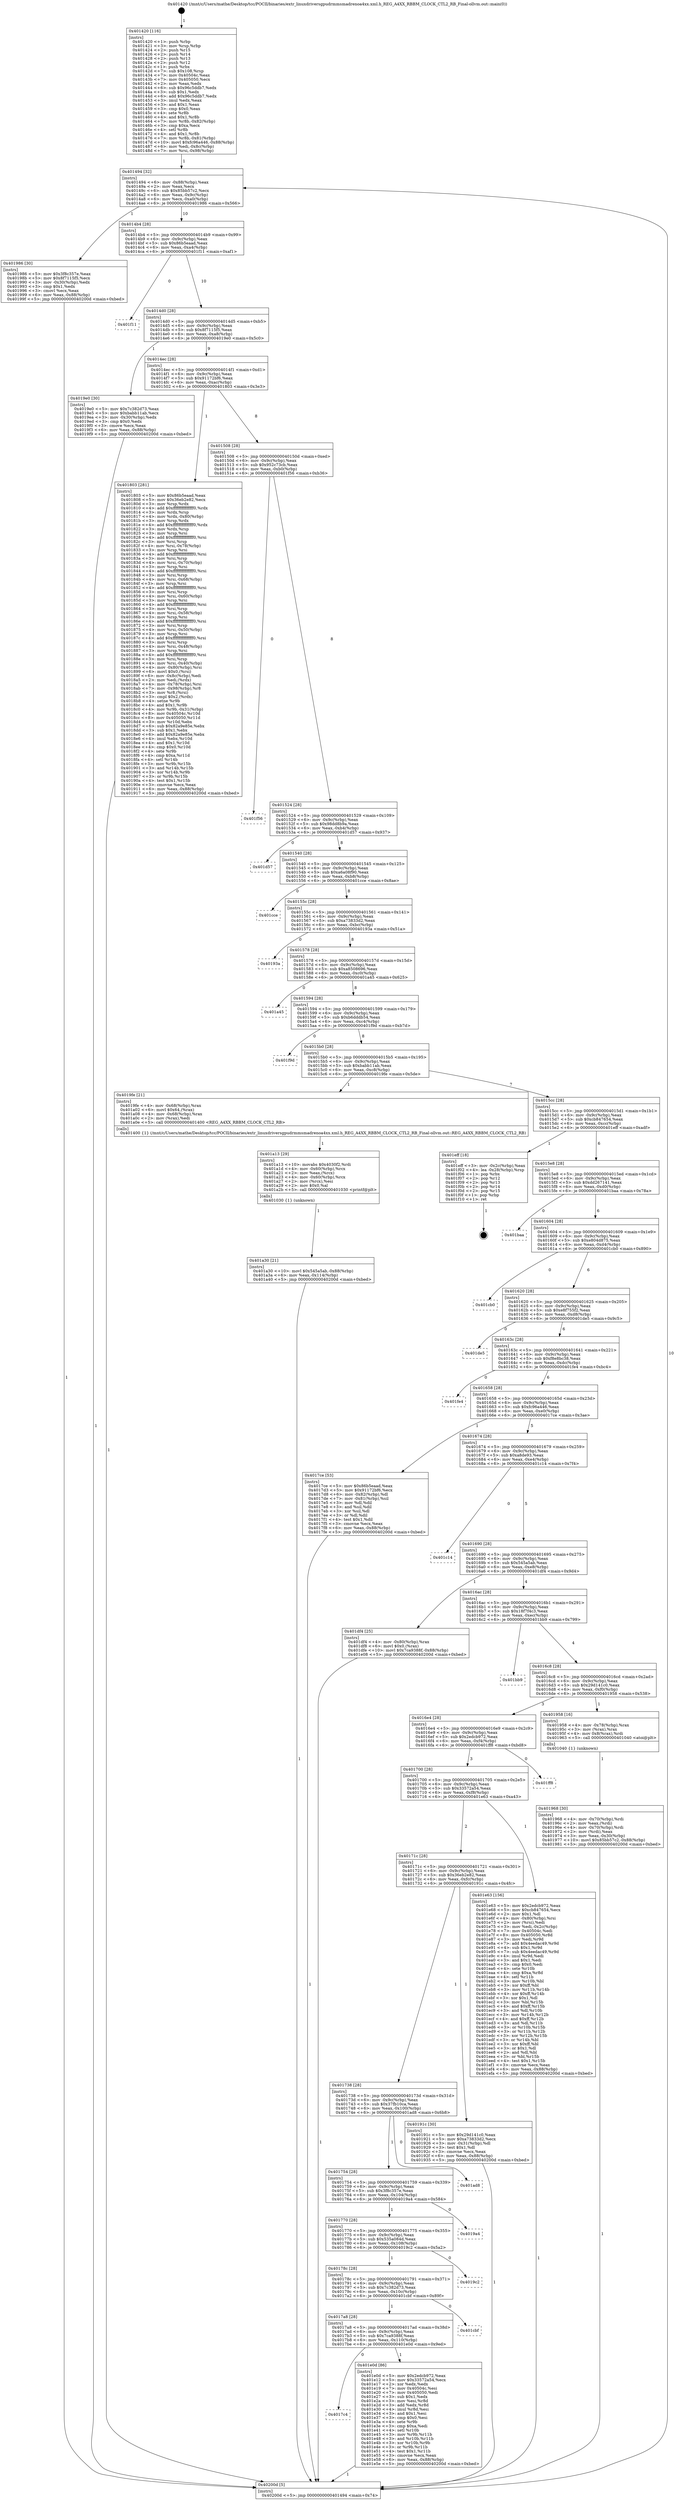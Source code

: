 digraph "0x401420" {
  label = "0x401420 (/mnt/c/Users/mathe/Desktop/tcc/POCII/binaries/extr_linuxdriversgpudrmmsmadrenoa4xx.xml.h_REG_A4XX_RBBM_CLOCK_CTL2_RB_Final-ollvm.out::main(0))"
  labelloc = "t"
  node[shape=record]

  Entry [label="",width=0.3,height=0.3,shape=circle,fillcolor=black,style=filled]
  "0x401494" [label="{
     0x401494 [32]\l
     | [instrs]\l
     &nbsp;&nbsp;0x401494 \<+6\>: mov -0x88(%rbp),%eax\l
     &nbsp;&nbsp;0x40149a \<+2\>: mov %eax,%ecx\l
     &nbsp;&nbsp;0x40149c \<+6\>: sub $0x85bb57c2,%ecx\l
     &nbsp;&nbsp;0x4014a2 \<+6\>: mov %eax,-0x9c(%rbp)\l
     &nbsp;&nbsp;0x4014a8 \<+6\>: mov %ecx,-0xa0(%rbp)\l
     &nbsp;&nbsp;0x4014ae \<+6\>: je 0000000000401986 \<main+0x566\>\l
  }"]
  "0x401986" [label="{
     0x401986 [30]\l
     | [instrs]\l
     &nbsp;&nbsp;0x401986 \<+5\>: mov $0x3f8c357e,%eax\l
     &nbsp;&nbsp;0x40198b \<+5\>: mov $0x8f7115f5,%ecx\l
     &nbsp;&nbsp;0x401990 \<+3\>: mov -0x30(%rbp),%edx\l
     &nbsp;&nbsp;0x401993 \<+3\>: cmp $0x1,%edx\l
     &nbsp;&nbsp;0x401996 \<+3\>: cmovl %ecx,%eax\l
     &nbsp;&nbsp;0x401999 \<+6\>: mov %eax,-0x88(%rbp)\l
     &nbsp;&nbsp;0x40199f \<+5\>: jmp 000000000040200d \<main+0xbed\>\l
  }"]
  "0x4014b4" [label="{
     0x4014b4 [28]\l
     | [instrs]\l
     &nbsp;&nbsp;0x4014b4 \<+5\>: jmp 00000000004014b9 \<main+0x99\>\l
     &nbsp;&nbsp;0x4014b9 \<+6\>: mov -0x9c(%rbp),%eax\l
     &nbsp;&nbsp;0x4014bf \<+5\>: sub $0x86b5eaad,%eax\l
     &nbsp;&nbsp;0x4014c4 \<+6\>: mov %eax,-0xa4(%rbp)\l
     &nbsp;&nbsp;0x4014ca \<+6\>: je 0000000000401f11 \<main+0xaf1\>\l
  }"]
  Exit [label="",width=0.3,height=0.3,shape=circle,fillcolor=black,style=filled,peripheries=2]
  "0x401f11" [label="{
     0x401f11\l
  }", style=dashed]
  "0x4014d0" [label="{
     0x4014d0 [28]\l
     | [instrs]\l
     &nbsp;&nbsp;0x4014d0 \<+5\>: jmp 00000000004014d5 \<main+0xb5\>\l
     &nbsp;&nbsp;0x4014d5 \<+6\>: mov -0x9c(%rbp),%eax\l
     &nbsp;&nbsp;0x4014db \<+5\>: sub $0x8f7115f5,%eax\l
     &nbsp;&nbsp;0x4014e0 \<+6\>: mov %eax,-0xa8(%rbp)\l
     &nbsp;&nbsp;0x4014e6 \<+6\>: je 00000000004019e0 \<main+0x5c0\>\l
  }"]
  "0x4017c4" [label="{
     0x4017c4\l
  }", style=dashed]
  "0x4019e0" [label="{
     0x4019e0 [30]\l
     | [instrs]\l
     &nbsp;&nbsp;0x4019e0 \<+5\>: mov $0x7c382d73,%eax\l
     &nbsp;&nbsp;0x4019e5 \<+5\>: mov $0xbabb11ab,%ecx\l
     &nbsp;&nbsp;0x4019ea \<+3\>: mov -0x30(%rbp),%edx\l
     &nbsp;&nbsp;0x4019ed \<+3\>: cmp $0x0,%edx\l
     &nbsp;&nbsp;0x4019f0 \<+3\>: cmove %ecx,%eax\l
     &nbsp;&nbsp;0x4019f3 \<+6\>: mov %eax,-0x88(%rbp)\l
     &nbsp;&nbsp;0x4019f9 \<+5\>: jmp 000000000040200d \<main+0xbed\>\l
  }"]
  "0x4014ec" [label="{
     0x4014ec [28]\l
     | [instrs]\l
     &nbsp;&nbsp;0x4014ec \<+5\>: jmp 00000000004014f1 \<main+0xd1\>\l
     &nbsp;&nbsp;0x4014f1 \<+6\>: mov -0x9c(%rbp),%eax\l
     &nbsp;&nbsp;0x4014f7 \<+5\>: sub $0x91172bf6,%eax\l
     &nbsp;&nbsp;0x4014fc \<+6\>: mov %eax,-0xac(%rbp)\l
     &nbsp;&nbsp;0x401502 \<+6\>: je 0000000000401803 \<main+0x3e3\>\l
  }"]
  "0x401e0d" [label="{
     0x401e0d [86]\l
     | [instrs]\l
     &nbsp;&nbsp;0x401e0d \<+5\>: mov $0x2edcb972,%eax\l
     &nbsp;&nbsp;0x401e12 \<+5\>: mov $0x33572a54,%ecx\l
     &nbsp;&nbsp;0x401e17 \<+2\>: xor %edx,%edx\l
     &nbsp;&nbsp;0x401e19 \<+7\>: mov 0x40504c,%esi\l
     &nbsp;&nbsp;0x401e20 \<+7\>: mov 0x405050,%edi\l
     &nbsp;&nbsp;0x401e27 \<+3\>: sub $0x1,%edx\l
     &nbsp;&nbsp;0x401e2a \<+3\>: mov %esi,%r8d\l
     &nbsp;&nbsp;0x401e2d \<+3\>: add %edx,%r8d\l
     &nbsp;&nbsp;0x401e30 \<+4\>: imul %r8d,%esi\l
     &nbsp;&nbsp;0x401e34 \<+3\>: and $0x1,%esi\l
     &nbsp;&nbsp;0x401e37 \<+3\>: cmp $0x0,%esi\l
     &nbsp;&nbsp;0x401e3a \<+4\>: sete %r9b\l
     &nbsp;&nbsp;0x401e3e \<+3\>: cmp $0xa,%edi\l
     &nbsp;&nbsp;0x401e41 \<+4\>: setl %r10b\l
     &nbsp;&nbsp;0x401e45 \<+3\>: mov %r9b,%r11b\l
     &nbsp;&nbsp;0x401e48 \<+3\>: and %r10b,%r11b\l
     &nbsp;&nbsp;0x401e4b \<+3\>: xor %r10b,%r9b\l
     &nbsp;&nbsp;0x401e4e \<+3\>: or %r9b,%r11b\l
     &nbsp;&nbsp;0x401e51 \<+4\>: test $0x1,%r11b\l
     &nbsp;&nbsp;0x401e55 \<+3\>: cmovne %ecx,%eax\l
     &nbsp;&nbsp;0x401e58 \<+6\>: mov %eax,-0x88(%rbp)\l
     &nbsp;&nbsp;0x401e5e \<+5\>: jmp 000000000040200d \<main+0xbed\>\l
  }"]
  "0x401803" [label="{
     0x401803 [281]\l
     | [instrs]\l
     &nbsp;&nbsp;0x401803 \<+5\>: mov $0x86b5eaad,%eax\l
     &nbsp;&nbsp;0x401808 \<+5\>: mov $0x36eb2e82,%ecx\l
     &nbsp;&nbsp;0x40180d \<+3\>: mov %rsp,%rdx\l
     &nbsp;&nbsp;0x401810 \<+4\>: add $0xfffffffffffffff0,%rdx\l
     &nbsp;&nbsp;0x401814 \<+3\>: mov %rdx,%rsp\l
     &nbsp;&nbsp;0x401817 \<+4\>: mov %rdx,-0x80(%rbp)\l
     &nbsp;&nbsp;0x40181b \<+3\>: mov %rsp,%rdx\l
     &nbsp;&nbsp;0x40181e \<+4\>: add $0xfffffffffffffff0,%rdx\l
     &nbsp;&nbsp;0x401822 \<+3\>: mov %rdx,%rsp\l
     &nbsp;&nbsp;0x401825 \<+3\>: mov %rsp,%rsi\l
     &nbsp;&nbsp;0x401828 \<+4\>: add $0xfffffffffffffff0,%rsi\l
     &nbsp;&nbsp;0x40182c \<+3\>: mov %rsi,%rsp\l
     &nbsp;&nbsp;0x40182f \<+4\>: mov %rsi,-0x78(%rbp)\l
     &nbsp;&nbsp;0x401833 \<+3\>: mov %rsp,%rsi\l
     &nbsp;&nbsp;0x401836 \<+4\>: add $0xfffffffffffffff0,%rsi\l
     &nbsp;&nbsp;0x40183a \<+3\>: mov %rsi,%rsp\l
     &nbsp;&nbsp;0x40183d \<+4\>: mov %rsi,-0x70(%rbp)\l
     &nbsp;&nbsp;0x401841 \<+3\>: mov %rsp,%rsi\l
     &nbsp;&nbsp;0x401844 \<+4\>: add $0xfffffffffffffff0,%rsi\l
     &nbsp;&nbsp;0x401848 \<+3\>: mov %rsi,%rsp\l
     &nbsp;&nbsp;0x40184b \<+4\>: mov %rsi,-0x68(%rbp)\l
     &nbsp;&nbsp;0x40184f \<+3\>: mov %rsp,%rsi\l
     &nbsp;&nbsp;0x401852 \<+4\>: add $0xfffffffffffffff0,%rsi\l
     &nbsp;&nbsp;0x401856 \<+3\>: mov %rsi,%rsp\l
     &nbsp;&nbsp;0x401859 \<+4\>: mov %rsi,-0x60(%rbp)\l
     &nbsp;&nbsp;0x40185d \<+3\>: mov %rsp,%rsi\l
     &nbsp;&nbsp;0x401860 \<+4\>: add $0xfffffffffffffff0,%rsi\l
     &nbsp;&nbsp;0x401864 \<+3\>: mov %rsi,%rsp\l
     &nbsp;&nbsp;0x401867 \<+4\>: mov %rsi,-0x58(%rbp)\l
     &nbsp;&nbsp;0x40186b \<+3\>: mov %rsp,%rsi\l
     &nbsp;&nbsp;0x40186e \<+4\>: add $0xfffffffffffffff0,%rsi\l
     &nbsp;&nbsp;0x401872 \<+3\>: mov %rsi,%rsp\l
     &nbsp;&nbsp;0x401875 \<+4\>: mov %rsi,-0x50(%rbp)\l
     &nbsp;&nbsp;0x401879 \<+3\>: mov %rsp,%rsi\l
     &nbsp;&nbsp;0x40187c \<+4\>: add $0xfffffffffffffff0,%rsi\l
     &nbsp;&nbsp;0x401880 \<+3\>: mov %rsi,%rsp\l
     &nbsp;&nbsp;0x401883 \<+4\>: mov %rsi,-0x48(%rbp)\l
     &nbsp;&nbsp;0x401887 \<+3\>: mov %rsp,%rsi\l
     &nbsp;&nbsp;0x40188a \<+4\>: add $0xfffffffffffffff0,%rsi\l
     &nbsp;&nbsp;0x40188e \<+3\>: mov %rsi,%rsp\l
     &nbsp;&nbsp;0x401891 \<+4\>: mov %rsi,-0x40(%rbp)\l
     &nbsp;&nbsp;0x401895 \<+4\>: mov -0x80(%rbp),%rsi\l
     &nbsp;&nbsp;0x401899 \<+6\>: movl $0x0,(%rsi)\l
     &nbsp;&nbsp;0x40189f \<+6\>: mov -0x8c(%rbp),%edi\l
     &nbsp;&nbsp;0x4018a5 \<+2\>: mov %edi,(%rdx)\l
     &nbsp;&nbsp;0x4018a7 \<+4\>: mov -0x78(%rbp),%rsi\l
     &nbsp;&nbsp;0x4018ab \<+7\>: mov -0x98(%rbp),%r8\l
     &nbsp;&nbsp;0x4018b2 \<+3\>: mov %r8,(%rsi)\l
     &nbsp;&nbsp;0x4018b5 \<+3\>: cmpl $0x2,(%rdx)\l
     &nbsp;&nbsp;0x4018b8 \<+4\>: setne %r9b\l
     &nbsp;&nbsp;0x4018bc \<+4\>: and $0x1,%r9b\l
     &nbsp;&nbsp;0x4018c0 \<+4\>: mov %r9b,-0x31(%rbp)\l
     &nbsp;&nbsp;0x4018c4 \<+8\>: mov 0x40504c,%r10d\l
     &nbsp;&nbsp;0x4018cc \<+8\>: mov 0x405050,%r11d\l
     &nbsp;&nbsp;0x4018d4 \<+3\>: mov %r10d,%ebx\l
     &nbsp;&nbsp;0x4018d7 \<+6\>: sub $0x82a9e85e,%ebx\l
     &nbsp;&nbsp;0x4018dd \<+3\>: sub $0x1,%ebx\l
     &nbsp;&nbsp;0x4018e0 \<+6\>: add $0x82a9e85e,%ebx\l
     &nbsp;&nbsp;0x4018e6 \<+4\>: imul %ebx,%r10d\l
     &nbsp;&nbsp;0x4018ea \<+4\>: and $0x1,%r10d\l
     &nbsp;&nbsp;0x4018ee \<+4\>: cmp $0x0,%r10d\l
     &nbsp;&nbsp;0x4018f2 \<+4\>: sete %r9b\l
     &nbsp;&nbsp;0x4018f6 \<+4\>: cmp $0xa,%r11d\l
     &nbsp;&nbsp;0x4018fa \<+4\>: setl %r14b\l
     &nbsp;&nbsp;0x4018fe \<+3\>: mov %r9b,%r15b\l
     &nbsp;&nbsp;0x401901 \<+3\>: and %r14b,%r15b\l
     &nbsp;&nbsp;0x401904 \<+3\>: xor %r14b,%r9b\l
     &nbsp;&nbsp;0x401907 \<+3\>: or %r9b,%r15b\l
     &nbsp;&nbsp;0x40190a \<+4\>: test $0x1,%r15b\l
     &nbsp;&nbsp;0x40190e \<+3\>: cmovne %ecx,%eax\l
     &nbsp;&nbsp;0x401911 \<+6\>: mov %eax,-0x88(%rbp)\l
     &nbsp;&nbsp;0x401917 \<+5\>: jmp 000000000040200d \<main+0xbed\>\l
  }"]
  "0x401508" [label="{
     0x401508 [28]\l
     | [instrs]\l
     &nbsp;&nbsp;0x401508 \<+5\>: jmp 000000000040150d \<main+0xed\>\l
     &nbsp;&nbsp;0x40150d \<+6\>: mov -0x9c(%rbp),%eax\l
     &nbsp;&nbsp;0x401513 \<+5\>: sub $0x952c73cb,%eax\l
     &nbsp;&nbsp;0x401518 \<+6\>: mov %eax,-0xb0(%rbp)\l
     &nbsp;&nbsp;0x40151e \<+6\>: je 0000000000401f56 \<main+0xb36\>\l
  }"]
  "0x4017a8" [label="{
     0x4017a8 [28]\l
     | [instrs]\l
     &nbsp;&nbsp;0x4017a8 \<+5\>: jmp 00000000004017ad \<main+0x38d\>\l
     &nbsp;&nbsp;0x4017ad \<+6\>: mov -0x9c(%rbp),%eax\l
     &nbsp;&nbsp;0x4017b3 \<+5\>: sub $0x7ca9388f,%eax\l
     &nbsp;&nbsp;0x4017b8 \<+6\>: mov %eax,-0x110(%rbp)\l
     &nbsp;&nbsp;0x4017be \<+6\>: je 0000000000401e0d \<main+0x9ed\>\l
  }"]
  "0x401f56" [label="{
     0x401f56\l
  }", style=dashed]
  "0x401524" [label="{
     0x401524 [28]\l
     | [instrs]\l
     &nbsp;&nbsp;0x401524 \<+5\>: jmp 0000000000401529 \<main+0x109\>\l
     &nbsp;&nbsp;0x401529 \<+6\>: mov -0x9c(%rbp),%eax\l
     &nbsp;&nbsp;0x40152f \<+5\>: sub $0x98dd8b9a,%eax\l
     &nbsp;&nbsp;0x401534 \<+6\>: mov %eax,-0xb4(%rbp)\l
     &nbsp;&nbsp;0x40153a \<+6\>: je 0000000000401d57 \<main+0x937\>\l
  }"]
  "0x401cbf" [label="{
     0x401cbf\l
  }", style=dashed]
  "0x401d57" [label="{
     0x401d57\l
  }", style=dashed]
  "0x401540" [label="{
     0x401540 [28]\l
     | [instrs]\l
     &nbsp;&nbsp;0x401540 \<+5\>: jmp 0000000000401545 \<main+0x125\>\l
     &nbsp;&nbsp;0x401545 \<+6\>: mov -0x9c(%rbp),%eax\l
     &nbsp;&nbsp;0x40154b \<+5\>: sub $0xa6a08f90,%eax\l
     &nbsp;&nbsp;0x401550 \<+6\>: mov %eax,-0xb8(%rbp)\l
     &nbsp;&nbsp;0x401556 \<+6\>: je 0000000000401cce \<main+0x8ae\>\l
  }"]
  "0x40178c" [label="{
     0x40178c [28]\l
     | [instrs]\l
     &nbsp;&nbsp;0x40178c \<+5\>: jmp 0000000000401791 \<main+0x371\>\l
     &nbsp;&nbsp;0x401791 \<+6\>: mov -0x9c(%rbp),%eax\l
     &nbsp;&nbsp;0x401797 \<+5\>: sub $0x7c382d73,%eax\l
     &nbsp;&nbsp;0x40179c \<+6\>: mov %eax,-0x10c(%rbp)\l
     &nbsp;&nbsp;0x4017a2 \<+6\>: je 0000000000401cbf \<main+0x89f\>\l
  }"]
  "0x401cce" [label="{
     0x401cce\l
  }", style=dashed]
  "0x40155c" [label="{
     0x40155c [28]\l
     | [instrs]\l
     &nbsp;&nbsp;0x40155c \<+5\>: jmp 0000000000401561 \<main+0x141\>\l
     &nbsp;&nbsp;0x401561 \<+6\>: mov -0x9c(%rbp),%eax\l
     &nbsp;&nbsp;0x401567 \<+5\>: sub $0xa73833d2,%eax\l
     &nbsp;&nbsp;0x40156c \<+6\>: mov %eax,-0xbc(%rbp)\l
     &nbsp;&nbsp;0x401572 \<+6\>: je 000000000040193a \<main+0x51a\>\l
  }"]
  "0x4019c2" [label="{
     0x4019c2\l
  }", style=dashed]
  "0x40193a" [label="{
     0x40193a\l
  }", style=dashed]
  "0x401578" [label="{
     0x401578 [28]\l
     | [instrs]\l
     &nbsp;&nbsp;0x401578 \<+5\>: jmp 000000000040157d \<main+0x15d\>\l
     &nbsp;&nbsp;0x40157d \<+6\>: mov -0x9c(%rbp),%eax\l
     &nbsp;&nbsp;0x401583 \<+5\>: sub $0xa8508696,%eax\l
     &nbsp;&nbsp;0x401588 \<+6\>: mov %eax,-0xc0(%rbp)\l
     &nbsp;&nbsp;0x40158e \<+6\>: je 0000000000401a45 \<main+0x625\>\l
  }"]
  "0x401770" [label="{
     0x401770 [28]\l
     | [instrs]\l
     &nbsp;&nbsp;0x401770 \<+5\>: jmp 0000000000401775 \<main+0x355\>\l
     &nbsp;&nbsp;0x401775 \<+6\>: mov -0x9c(%rbp),%eax\l
     &nbsp;&nbsp;0x40177b \<+5\>: sub $0x535a084d,%eax\l
     &nbsp;&nbsp;0x401780 \<+6\>: mov %eax,-0x108(%rbp)\l
     &nbsp;&nbsp;0x401786 \<+6\>: je 00000000004019c2 \<main+0x5a2\>\l
  }"]
  "0x401a45" [label="{
     0x401a45\l
  }", style=dashed]
  "0x401594" [label="{
     0x401594 [28]\l
     | [instrs]\l
     &nbsp;&nbsp;0x401594 \<+5\>: jmp 0000000000401599 \<main+0x179\>\l
     &nbsp;&nbsp;0x401599 \<+6\>: mov -0x9c(%rbp),%eax\l
     &nbsp;&nbsp;0x40159f \<+5\>: sub $0xb6dddb54,%eax\l
     &nbsp;&nbsp;0x4015a4 \<+6\>: mov %eax,-0xc4(%rbp)\l
     &nbsp;&nbsp;0x4015aa \<+6\>: je 0000000000401f9d \<main+0xb7d\>\l
  }"]
  "0x4019a4" [label="{
     0x4019a4\l
  }", style=dashed]
  "0x401f9d" [label="{
     0x401f9d\l
  }", style=dashed]
  "0x4015b0" [label="{
     0x4015b0 [28]\l
     | [instrs]\l
     &nbsp;&nbsp;0x4015b0 \<+5\>: jmp 00000000004015b5 \<main+0x195\>\l
     &nbsp;&nbsp;0x4015b5 \<+6\>: mov -0x9c(%rbp),%eax\l
     &nbsp;&nbsp;0x4015bb \<+5\>: sub $0xbabb11ab,%eax\l
     &nbsp;&nbsp;0x4015c0 \<+6\>: mov %eax,-0xc8(%rbp)\l
     &nbsp;&nbsp;0x4015c6 \<+6\>: je 00000000004019fe \<main+0x5de\>\l
  }"]
  "0x401754" [label="{
     0x401754 [28]\l
     | [instrs]\l
     &nbsp;&nbsp;0x401754 \<+5\>: jmp 0000000000401759 \<main+0x339\>\l
     &nbsp;&nbsp;0x401759 \<+6\>: mov -0x9c(%rbp),%eax\l
     &nbsp;&nbsp;0x40175f \<+5\>: sub $0x3f8c357e,%eax\l
     &nbsp;&nbsp;0x401764 \<+6\>: mov %eax,-0x104(%rbp)\l
     &nbsp;&nbsp;0x40176a \<+6\>: je 00000000004019a4 \<main+0x584\>\l
  }"]
  "0x4019fe" [label="{
     0x4019fe [21]\l
     | [instrs]\l
     &nbsp;&nbsp;0x4019fe \<+4\>: mov -0x68(%rbp),%rax\l
     &nbsp;&nbsp;0x401a02 \<+6\>: movl $0x64,(%rax)\l
     &nbsp;&nbsp;0x401a08 \<+4\>: mov -0x68(%rbp),%rax\l
     &nbsp;&nbsp;0x401a0c \<+2\>: mov (%rax),%edi\l
     &nbsp;&nbsp;0x401a0e \<+5\>: call 0000000000401400 \<REG_A4XX_RBBM_CLOCK_CTL2_RB\>\l
     | [calls]\l
     &nbsp;&nbsp;0x401400 \{1\} (/mnt/c/Users/mathe/Desktop/tcc/POCII/binaries/extr_linuxdriversgpudrmmsmadrenoa4xx.xml.h_REG_A4XX_RBBM_CLOCK_CTL2_RB_Final-ollvm.out::REG_A4XX_RBBM_CLOCK_CTL2_RB)\l
  }"]
  "0x4015cc" [label="{
     0x4015cc [28]\l
     | [instrs]\l
     &nbsp;&nbsp;0x4015cc \<+5\>: jmp 00000000004015d1 \<main+0x1b1\>\l
     &nbsp;&nbsp;0x4015d1 \<+6\>: mov -0x9c(%rbp),%eax\l
     &nbsp;&nbsp;0x4015d7 \<+5\>: sub $0xcb847654,%eax\l
     &nbsp;&nbsp;0x4015dc \<+6\>: mov %eax,-0xcc(%rbp)\l
     &nbsp;&nbsp;0x4015e2 \<+6\>: je 0000000000401eff \<main+0xadf\>\l
  }"]
  "0x401ad8" [label="{
     0x401ad8\l
  }", style=dashed]
  "0x401eff" [label="{
     0x401eff [18]\l
     | [instrs]\l
     &nbsp;&nbsp;0x401eff \<+3\>: mov -0x2c(%rbp),%eax\l
     &nbsp;&nbsp;0x401f02 \<+4\>: lea -0x28(%rbp),%rsp\l
     &nbsp;&nbsp;0x401f06 \<+1\>: pop %rbx\l
     &nbsp;&nbsp;0x401f07 \<+2\>: pop %r12\l
     &nbsp;&nbsp;0x401f09 \<+2\>: pop %r13\l
     &nbsp;&nbsp;0x401f0b \<+2\>: pop %r14\l
     &nbsp;&nbsp;0x401f0d \<+2\>: pop %r15\l
     &nbsp;&nbsp;0x401f0f \<+1\>: pop %rbp\l
     &nbsp;&nbsp;0x401f10 \<+1\>: ret\l
  }"]
  "0x4015e8" [label="{
     0x4015e8 [28]\l
     | [instrs]\l
     &nbsp;&nbsp;0x4015e8 \<+5\>: jmp 00000000004015ed \<main+0x1cd\>\l
     &nbsp;&nbsp;0x4015ed \<+6\>: mov -0x9c(%rbp),%eax\l
     &nbsp;&nbsp;0x4015f3 \<+5\>: sub $0xdd267141,%eax\l
     &nbsp;&nbsp;0x4015f8 \<+6\>: mov %eax,-0xd0(%rbp)\l
     &nbsp;&nbsp;0x4015fe \<+6\>: je 0000000000401baa \<main+0x78a\>\l
  }"]
  "0x401a30" [label="{
     0x401a30 [21]\l
     | [instrs]\l
     &nbsp;&nbsp;0x401a30 \<+10\>: movl $0x545a5ab,-0x88(%rbp)\l
     &nbsp;&nbsp;0x401a3a \<+6\>: mov %eax,-0x114(%rbp)\l
     &nbsp;&nbsp;0x401a40 \<+5\>: jmp 000000000040200d \<main+0xbed\>\l
  }"]
  "0x401baa" [label="{
     0x401baa\l
  }", style=dashed]
  "0x401604" [label="{
     0x401604 [28]\l
     | [instrs]\l
     &nbsp;&nbsp;0x401604 \<+5\>: jmp 0000000000401609 \<main+0x1e9\>\l
     &nbsp;&nbsp;0x401609 \<+6\>: mov -0x9c(%rbp),%eax\l
     &nbsp;&nbsp;0x40160f \<+5\>: sub $0xe804d875,%eax\l
     &nbsp;&nbsp;0x401614 \<+6\>: mov %eax,-0xd4(%rbp)\l
     &nbsp;&nbsp;0x40161a \<+6\>: je 0000000000401cb0 \<main+0x890\>\l
  }"]
  "0x401a13" [label="{
     0x401a13 [29]\l
     | [instrs]\l
     &nbsp;&nbsp;0x401a13 \<+10\>: movabs $0x4030f2,%rdi\l
     &nbsp;&nbsp;0x401a1d \<+4\>: mov -0x60(%rbp),%rcx\l
     &nbsp;&nbsp;0x401a21 \<+2\>: mov %eax,(%rcx)\l
     &nbsp;&nbsp;0x401a23 \<+4\>: mov -0x60(%rbp),%rcx\l
     &nbsp;&nbsp;0x401a27 \<+2\>: mov (%rcx),%esi\l
     &nbsp;&nbsp;0x401a29 \<+2\>: mov $0x0,%al\l
     &nbsp;&nbsp;0x401a2b \<+5\>: call 0000000000401030 \<printf@plt\>\l
     | [calls]\l
     &nbsp;&nbsp;0x401030 \{1\} (unknown)\l
  }"]
  "0x401cb0" [label="{
     0x401cb0\l
  }", style=dashed]
  "0x401620" [label="{
     0x401620 [28]\l
     | [instrs]\l
     &nbsp;&nbsp;0x401620 \<+5\>: jmp 0000000000401625 \<main+0x205\>\l
     &nbsp;&nbsp;0x401625 \<+6\>: mov -0x9c(%rbp),%eax\l
     &nbsp;&nbsp;0x40162b \<+5\>: sub $0xe8f755f2,%eax\l
     &nbsp;&nbsp;0x401630 \<+6\>: mov %eax,-0xd8(%rbp)\l
     &nbsp;&nbsp;0x401636 \<+6\>: je 0000000000401de5 \<main+0x9c5\>\l
  }"]
  "0x401968" [label="{
     0x401968 [30]\l
     | [instrs]\l
     &nbsp;&nbsp;0x401968 \<+4\>: mov -0x70(%rbp),%rdi\l
     &nbsp;&nbsp;0x40196c \<+2\>: mov %eax,(%rdi)\l
     &nbsp;&nbsp;0x40196e \<+4\>: mov -0x70(%rbp),%rdi\l
     &nbsp;&nbsp;0x401972 \<+2\>: mov (%rdi),%eax\l
     &nbsp;&nbsp;0x401974 \<+3\>: mov %eax,-0x30(%rbp)\l
     &nbsp;&nbsp;0x401977 \<+10\>: movl $0x85bb57c2,-0x88(%rbp)\l
     &nbsp;&nbsp;0x401981 \<+5\>: jmp 000000000040200d \<main+0xbed\>\l
  }"]
  "0x401de5" [label="{
     0x401de5\l
  }", style=dashed]
  "0x40163c" [label="{
     0x40163c [28]\l
     | [instrs]\l
     &nbsp;&nbsp;0x40163c \<+5\>: jmp 0000000000401641 \<main+0x221\>\l
     &nbsp;&nbsp;0x401641 \<+6\>: mov -0x9c(%rbp),%eax\l
     &nbsp;&nbsp;0x401647 \<+5\>: sub $0xf8e8bc38,%eax\l
     &nbsp;&nbsp;0x40164c \<+6\>: mov %eax,-0xdc(%rbp)\l
     &nbsp;&nbsp;0x401652 \<+6\>: je 0000000000401fe4 \<main+0xbc4\>\l
  }"]
  "0x401738" [label="{
     0x401738 [28]\l
     | [instrs]\l
     &nbsp;&nbsp;0x401738 \<+5\>: jmp 000000000040173d \<main+0x31d\>\l
     &nbsp;&nbsp;0x40173d \<+6\>: mov -0x9c(%rbp),%eax\l
     &nbsp;&nbsp;0x401743 \<+5\>: sub $0x37fb10ca,%eax\l
     &nbsp;&nbsp;0x401748 \<+6\>: mov %eax,-0x100(%rbp)\l
     &nbsp;&nbsp;0x40174e \<+6\>: je 0000000000401ad8 \<main+0x6b8\>\l
  }"]
  "0x401fe4" [label="{
     0x401fe4\l
  }", style=dashed]
  "0x401658" [label="{
     0x401658 [28]\l
     | [instrs]\l
     &nbsp;&nbsp;0x401658 \<+5\>: jmp 000000000040165d \<main+0x23d\>\l
     &nbsp;&nbsp;0x40165d \<+6\>: mov -0x9c(%rbp),%eax\l
     &nbsp;&nbsp;0x401663 \<+5\>: sub $0xfc96a446,%eax\l
     &nbsp;&nbsp;0x401668 \<+6\>: mov %eax,-0xe0(%rbp)\l
     &nbsp;&nbsp;0x40166e \<+6\>: je 00000000004017ce \<main+0x3ae\>\l
  }"]
  "0x40191c" [label="{
     0x40191c [30]\l
     | [instrs]\l
     &nbsp;&nbsp;0x40191c \<+5\>: mov $0x29d141c0,%eax\l
     &nbsp;&nbsp;0x401921 \<+5\>: mov $0xa73833d2,%ecx\l
     &nbsp;&nbsp;0x401926 \<+3\>: mov -0x31(%rbp),%dl\l
     &nbsp;&nbsp;0x401929 \<+3\>: test $0x1,%dl\l
     &nbsp;&nbsp;0x40192c \<+3\>: cmovne %ecx,%eax\l
     &nbsp;&nbsp;0x40192f \<+6\>: mov %eax,-0x88(%rbp)\l
     &nbsp;&nbsp;0x401935 \<+5\>: jmp 000000000040200d \<main+0xbed\>\l
  }"]
  "0x4017ce" [label="{
     0x4017ce [53]\l
     | [instrs]\l
     &nbsp;&nbsp;0x4017ce \<+5\>: mov $0x86b5eaad,%eax\l
     &nbsp;&nbsp;0x4017d3 \<+5\>: mov $0x91172bf6,%ecx\l
     &nbsp;&nbsp;0x4017d8 \<+6\>: mov -0x82(%rbp),%dl\l
     &nbsp;&nbsp;0x4017de \<+7\>: mov -0x81(%rbp),%sil\l
     &nbsp;&nbsp;0x4017e5 \<+3\>: mov %dl,%dil\l
     &nbsp;&nbsp;0x4017e8 \<+3\>: and %sil,%dil\l
     &nbsp;&nbsp;0x4017eb \<+3\>: xor %sil,%dl\l
     &nbsp;&nbsp;0x4017ee \<+3\>: or %dl,%dil\l
     &nbsp;&nbsp;0x4017f1 \<+4\>: test $0x1,%dil\l
     &nbsp;&nbsp;0x4017f5 \<+3\>: cmovne %ecx,%eax\l
     &nbsp;&nbsp;0x4017f8 \<+6\>: mov %eax,-0x88(%rbp)\l
     &nbsp;&nbsp;0x4017fe \<+5\>: jmp 000000000040200d \<main+0xbed\>\l
  }"]
  "0x401674" [label="{
     0x401674 [28]\l
     | [instrs]\l
     &nbsp;&nbsp;0x401674 \<+5\>: jmp 0000000000401679 \<main+0x259\>\l
     &nbsp;&nbsp;0x401679 \<+6\>: mov -0x9c(%rbp),%eax\l
     &nbsp;&nbsp;0x40167f \<+5\>: sub $0xa8de93,%eax\l
     &nbsp;&nbsp;0x401684 \<+6\>: mov %eax,-0xe4(%rbp)\l
     &nbsp;&nbsp;0x40168a \<+6\>: je 0000000000401c14 \<main+0x7f4\>\l
  }"]
  "0x40200d" [label="{
     0x40200d [5]\l
     | [instrs]\l
     &nbsp;&nbsp;0x40200d \<+5\>: jmp 0000000000401494 \<main+0x74\>\l
  }"]
  "0x401420" [label="{
     0x401420 [116]\l
     | [instrs]\l
     &nbsp;&nbsp;0x401420 \<+1\>: push %rbp\l
     &nbsp;&nbsp;0x401421 \<+3\>: mov %rsp,%rbp\l
     &nbsp;&nbsp;0x401424 \<+2\>: push %r15\l
     &nbsp;&nbsp;0x401426 \<+2\>: push %r14\l
     &nbsp;&nbsp;0x401428 \<+2\>: push %r13\l
     &nbsp;&nbsp;0x40142a \<+2\>: push %r12\l
     &nbsp;&nbsp;0x40142c \<+1\>: push %rbx\l
     &nbsp;&nbsp;0x40142d \<+7\>: sub $0x108,%rsp\l
     &nbsp;&nbsp;0x401434 \<+7\>: mov 0x40504c,%eax\l
     &nbsp;&nbsp;0x40143b \<+7\>: mov 0x405050,%ecx\l
     &nbsp;&nbsp;0x401442 \<+2\>: mov %eax,%edx\l
     &nbsp;&nbsp;0x401444 \<+6\>: sub $0x96c5ddb7,%edx\l
     &nbsp;&nbsp;0x40144a \<+3\>: sub $0x1,%edx\l
     &nbsp;&nbsp;0x40144d \<+6\>: add $0x96c5ddb7,%edx\l
     &nbsp;&nbsp;0x401453 \<+3\>: imul %edx,%eax\l
     &nbsp;&nbsp;0x401456 \<+3\>: and $0x1,%eax\l
     &nbsp;&nbsp;0x401459 \<+3\>: cmp $0x0,%eax\l
     &nbsp;&nbsp;0x40145c \<+4\>: sete %r8b\l
     &nbsp;&nbsp;0x401460 \<+4\>: and $0x1,%r8b\l
     &nbsp;&nbsp;0x401464 \<+7\>: mov %r8b,-0x82(%rbp)\l
     &nbsp;&nbsp;0x40146b \<+3\>: cmp $0xa,%ecx\l
     &nbsp;&nbsp;0x40146e \<+4\>: setl %r8b\l
     &nbsp;&nbsp;0x401472 \<+4\>: and $0x1,%r8b\l
     &nbsp;&nbsp;0x401476 \<+7\>: mov %r8b,-0x81(%rbp)\l
     &nbsp;&nbsp;0x40147d \<+10\>: movl $0xfc96a446,-0x88(%rbp)\l
     &nbsp;&nbsp;0x401487 \<+6\>: mov %edi,-0x8c(%rbp)\l
     &nbsp;&nbsp;0x40148d \<+7\>: mov %rsi,-0x98(%rbp)\l
  }"]
  "0x40171c" [label="{
     0x40171c [28]\l
     | [instrs]\l
     &nbsp;&nbsp;0x40171c \<+5\>: jmp 0000000000401721 \<main+0x301\>\l
     &nbsp;&nbsp;0x401721 \<+6\>: mov -0x9c(%rbp),%eax\l
     &nbsp;&nbsp;0x401727 \<+5\>: sub $0x36eb2e82,%eax\l
     &nbsp;&nbsp;0x40172c \<+6\>: mov %eax,-0xfc(%rbp)\l
     &nbsp;&nbsp;0x401732 \<+6\>: je 000000000040191c \<main+0x4fc\>\l
  }"]
  "0x401e63" [label="{
     0x401e63 [156]\l
     | [instrs]\l
     &nbsp;&nbsp;0x401e63 \<+5\>: mov $0x2edcb972,%eax\l
     &nbsp;&nbsp;0x401e68 \<+5\>: mov $0xcb847654,%ecx\l
     &nbsp;&nbsp;0x401e6d \<+2\>: mov $0x1,%dl\l
     &nbsp;&nbsp;0x401e6f \<+4\>: mov -0x80(%rbp),%rsi\l
     &nbsp;&nbsp;0x401e73 \<+2\>: mov (%rsi),%edi\l
     &nbsp;&nbsp;0x401e75 \<+3\>: mov %edi,-0x2c(%rbp)\l
     &nbsp;&nbsp;0x401e78 \<+7\>: mov 0x40504c,%edi\l
     &nbsp;&nbsp;0x401e7f \<+8\>: mov 0x405050,%r8d\l
     &nbsp;&nbsp;0x401e87 \<+3\>: mov %edi,%r9d\l
     &nbsp;&nbsp;0x401e8a \<+7\>: add $0x4eedac49,%r9d\l
     &nbsp;&nbsp;0x401e91 \<+4\>: sub $0x1,%r9d\l
     &nbsp;&nbsp;0x401e95 \<+7\>: sub $0x4eedac49,%r9d\l
     &nbsp;&nbsp;0x401e9c \<+4\>: imul %r9d,%edi\l
     &nbsp;&nbsp;0x401ea0 \<+3\>: and $0x1,%edi\l
     &nbsp;&nbsp;0x401ea3 \<+3\>: cmp $0x0,%edi\l
     &nbsp;&nbsp;0x401ea6 \<+4\>: sete %r10b\l
     &nbsp;&nbsp;0x401eaa \<+4\>: cmp $0xa,%r8d\l
     &nbsp;&nbsp;0x401eae \<+4\>: setl %r11b\l
     &nbsp;&nbsp;0x401eb2 \<+3\>: mov %r10b,%bl\l
     &nbsp;&nbsp;0x401eb5 \<+3\>: xor $0xff,%bl\l
     &nbsp;&nbsp;0x401eb8 \<+3\>: mov %r11b,%r14b\l
     &nbsp;&nbsp;0x401ebb \<+4\>: xor $0xff,%r14b\l
     &nbsp;&nbsp;0x401ebf \<+3\>: xor $0x1,%dl\l
     &nbsp;&nbsp;0x401ec2 \<+3\>: mov %bl,%r15b\l
     &nbsp;&nbsp;0x401ec5 \<+4\>: and $0xff,%r15b\l
     &nbsp;&nbsp;0x401ec9 \<+3\>: and %dl,%r10b\l
     &nbsp;&nbsp;0x401ecc \<+3\>: mov %r14b,%r12b\l
     &nbsp;&nbsp;0x401ecf \<+4\>: and $0xff,%r12b\l
     &nbsp;&nbsp;0x401ed3 \<+3\>: and %dl,%r11b\l
     &nbsp;&nbsp;0x401ed6 \<+3\>: or %r10b,%r15b\l
     &nbsp;&nbsp;0x401ed9 \<+3\>: or %r11b,%r12b\l
     &nbsp;&nbsp;0x401edc \<+3\>: xor %r12b,%r15b\l
     &nbsp;&nbsp;0x401edf \<+3\>: or %r14b,%bl\l
     &nbsp;&nbsp;0x401ee2 \<+3\>: xor $0xff,%bl\l
     &nbsp;&nbsp;0x401ee5 \<+3\>: or $0x1,%dl\l
     &nbsp;&nbsp;0x401ee8 \<+2\>: and %dl,%bl\l
     &nbsp;&nbsp;0x401eea \<+3\>: or %bl,%r15b\l
     &nbsp;&nbsp;0x401eed \<+4\>: test $0x1,%r15b\l
     &nbsp;&nbsp;0x401ef1 \<+3\>: cmovne %ecx,%eax\l
     &nbsp;&nbsp;0x401ef4 \<+6\>: mov %eax,-0x88(%rbp)\l
     &nbsp;&nbsp;0x401efa \<+5\>: jmp 000000000040200d \<main+0xbed\>\l
  }"]
  "0x401c14" [label="{
     0x401c14\l
  }", style=dashed]
  "0x401690" [label="{
     0x401690 [28]\l
     | [instrs]\l
     &nbsp;&nbsp;0x401690 \<+5\>: jmp 0000000000401695 \<main+0x275\>\l
     &nbsp;&nbsp;0x401695 \<+6\>: mov -0x9c(%rbp),%eax\l
     &nbsp;&nbsp;0x40169b \<+5\>: sub $0x545a5ab,%eax\l
     &nbsp;&nbsp;0x4016a0 \<+6\>: mov %eax,-0xe8(%rbp)\l
     &nbsp;&nbsp;0x4016a6 \<+6\>: je 0000000000401df4 \<main+0x9d4\>\l
  }"]
  "0x401700" [label="{
     0x401700 [28]\l
     | [instrs]\l
     &nbsp;&nbsp;0x401700 \<+5\>: jmp 0000000000401705 \<main+0x2e5\>\l
     &nbsp;&nbsp;0x401705 \<+6\>: mov -0x9c(%rbp),%eax\l
     &nbsp;&nbsp;0x40170b \<+5\>: sub $0x33572a54,%eax\l
     &nbsp;&nbsp;0x401710 \<+6\>: mov %eax,-0xf8(%rbp)\l
     &nbsp;&nbsp;0x401716 \<+6\>: je 0000000000401e63 \<main+0xa43\>\l
  }"]
  "0x401df4" [label="{
     0x401df4 [25]\l
     | [instrs]\l
     &nbsp;&nbsp;0x401df4 \<+4\>: mov -0x80(%rbp),%rax\l
     &nbsp;&nbsp;0x401df8 \<+6\>: movl $0x0,(%rax)\l
     &nbsp;&nbsp;0x401dfe \<+10\>: movl $0x7ca9388f,-0x88(%rbp)\l
     &nbsp;&nbsp;0x401e08 \<+5\>: jmp 000000000040200d \<main+0xbed\>\l
  }"]
  "0x4016ac" [label="{
     0x4016ac [28]\l
     | [instrs]\l
     &nbsp;&nbsp;0x4016ac \<+5\>: jmp 00000000004016b1 \<main+0x291\>\l
     &nbsp;&nbsp;0x4016b1 \<+6\>: mov -0x9c(%rbp),%eax\l
     &nbsp;&nbsp;0x4016b7 \<+5\>: sub $0x18f7f4c3,%eax\l
     &nbsp;&nbsp;0x4016bc \<+6\>: mov %eax,-0xec(%rbp)\l
     &nbsp;&nbsp;0x4016c2 \<+6\>: je 0000000000401bb9 \<main+0x799\>\l
  }"]
  "0x401ff8" [label="{
     0x401ff8\l
  }", style=dashed]
  "0x401bb9" [label="{
     0x401bb9\l
  }", style=dashed]
  "0x4016c8" [label="{
     0x4016c8 [28]\l
     | [instrs]\l
     &nbsp;&nbsp;0x4016c8 \<+5\>: jmp 00000000004016cd \<main+0x2ad\>\l
     &nbsp;&nbsp;0x4016cd \<+6\>: mov -0x9c(%rbp),%eax\l
     &nbsp;&nbsp;0x4016d3 \<+5\>: sub $0x29d141c0,%eax\l
     &nbsp;&nbsp;0x4016d8 \<+6\>: mov %eax,-0xf0(%rbp)\l
     &nbsp;&nbsp;0x4016de \<+6\>: je 0000000000401958 \<main+0x538\>\l
  }"]
  "0x4016e4" [label="{
     0x4016e4 [28]\l
     | [instrs]\l
     &nbsp;&nbsp;0x4016e4 \<+5\>: jmp 00000000004016e9 \<main+0x2c9\>\l
     &nbsp;&nbsp;0x4016e9 \<+6\>: mov -0x9c(%rbp),%eax\l
     &nbsp;&nbsp;0x4016ef \<+5\>: sub $0x2edcb972,%eax\l
     &nbsp;&nbsp;0x4016f4 \<+6\>: mov %eax,-0xf4(%rbp)\l
     &nbsp;&nbsp;0x4016fa \<+6\>: je 0000000000401ff8 \<main+0xbd8\>\l
  }"]
  "0x401958" [label="{
     0x401958 [16]\l
     | [instrs]\l
     &nbsp;&nbsp;0x401958 \<+4\>: mov -0x78(%rbp),%rax\l
     &nbsp;&nbsp;0x40195c \<+3\>: mov (%rax),%rax\l
     &nbsp;&nbsp;0x40195f \<+4\>: mov 0x8(%rax),%rdi\l
     &nbsp;&nbsp;0x401963 \<+5\>: call 0000000000401040 \<atoi@plt\>\l
     | [calls]\l
     &nbsp;&nbsp;0x401040 \{1\} (unknown)\l
  }"]
  Entry -> "0x401420" [label=" 1"]
  "0x401494" -> "0x401986" [label=" 1"]
  "0x401494" -> "0x4014b4" [label=" 10"]
  "0x401eff" -> Exit [label=" 1"]
  "0x4014b4" -> "0x401f11" [label=" 0"]
  "0x4014b4" -> "0x4014d0" [label=" 10"]
  "0x401e63" -> "0x40200d" [label=" 1"]
  "0x4014d0" -> "0x4019e0" [label=" 1"]
  "0x4014d0" -> "0x4014ec" [label=" 9"]
  "0x401e0d" -> "0x40200d" [label=" 1"]
  "0x4014ec" -> "0x401803" [label=" 1"]
  "0x4014ec" -> "0x401508" [label=" 8"]
  "0x4017a8" -> "0x4017c4" [label=" 0"]
  "0x401508" -> "0x401f56" [label=" 0"]
  "0x401508" -> "0x401524" [label=" 8"]
  "0x4017a8" -> "0x401e0d" [label=" 1"]
  "0x401524" -> "0x401d57" [label=" 0"]
  "0x401524" -> "0x401540" [label=" 8"]
  "0x40178c" -> "0x4017a8" [label=" 1"]
  "0x401540" -> "0x401cce" [label=" 0"]
  "0x401540" -> "0x40155c" [label=" 8"]
  "0x40178c" -> "0x401cbf" [label=" 0"]
  "0x40155c" -> "0x40193a" [label=" 0"]
  "0x40155c" -> "0x401578" [label=" 8"]
  "0x401770" -> "0x40178c" [label=" 1"]
  "0x401578" -> "0x401a45" [label=" 0"]
  "0x401578" -> "0x401594" [label=" 8"]
  "0x401770" -> "0x4019c2" [label=" 0"]
  "0x401594" -> "0x401f9d" [label=" 0"]
  "0x401594" -> "0x4015b0" [label=" 8"]
  "0x401754" -> "0x401770" [label=" 1"]
  "0x4015b0" -> "0x4019fe" [label=" 1"]
  "0x4015b0" -> "0x4015cc" [label=" 7"]
  "0x401754" -> "0x4019a4" [label=" 0"]
  "0x4015cc" -> "0x401eff" [label=" 1"]
  "0x4015cc" -> "0x4015e8" [label=" 6"]
  "0x401738" -> "0x401754" [label=" 1"]
  "0x4015e8" -> "0x401baa" [label=" 0"]
  "0x4015e8" -> "0x401604" [label=" 6"]
  "0x401738" -> "0x401ad8" [label=" 0"]
  "0x401604" -> "0x401cb0" [label=" 0"]
  "0x401604" -> "0x401620" [label=" 6"]
  "0x401df4" -> "0x40200d" [label=" 1"]
  "0x401620" -> "0x401de5" [label=" 0"]
  "0x401620" -> "0x40163c" [label=" 6"]
  "0x401a30" -> "0x40200d" [label=" 1"]
  "0x40163c" -> "0x401fe4" [label=" 0"]
  "0x40163c" -> "0x401658" [label=" 6"]
  "0x401a13" -> "0x401a30" [label=" 1"]
  "0x401658" -> "0x4017ce" [label=" 1"]
  "0x401658" -> "0x401674" [label=" 5"]
  "0x4017ce" -> "0x40200d" [label=" 1"]
  "0x401420" -> "0x401494" [label=" 1"]
  "0x40200d" -> "0x401494" [label=" 10"]
  "0x4019fe" -> "0x401a13" [label=" 1"]
  "0x401803" -> "0x40200d" [label=" 1"]
  "0x401986" -> "0x40200d" [label=" 1"]
  "0x401674" -> "0x401c14" [label=" 0"]
  "0x401674" -> "0x401690" [label=" 5"]
  "0x401968" -> "0x40200d" [label=" 1"]
  "0x401690" -> "0x401df4" [label=" 1"]
  "0x401690" -> "0x4016ac" [label=" 4"]
  "0x40191c" -> "0x40200d" [label=" 1"]
  "0x4016ac" -> "0x401bb9" [label=" 0"]
  "0x4016ac" -> "0x4016c8" [label=" 4"]
  "0x40171c" -> "0x401738" [label=" 1"]
  "0x4016c8" -> "0x401958" [label=" 1"]
  "0x4016c8" -> "0x4016e4" [label=" 3"]
  "0x40171c" -> "0x40191c" [label=" 1"]
  "0x4016e4" -> "0x401ff8" [label=" 0"]
  "0x4016e4" -> "0x401700" [label=" 3"]
  "0x401958" -> "0x401968" [label=" 1"]
  "0x401700" -> "0x401e63" [label=" 1"]
  "0x401700" -> "0x40171c" [label=" 2"]
  "0x4019e0" -> "0x40200d" [label=" 1"]
}
